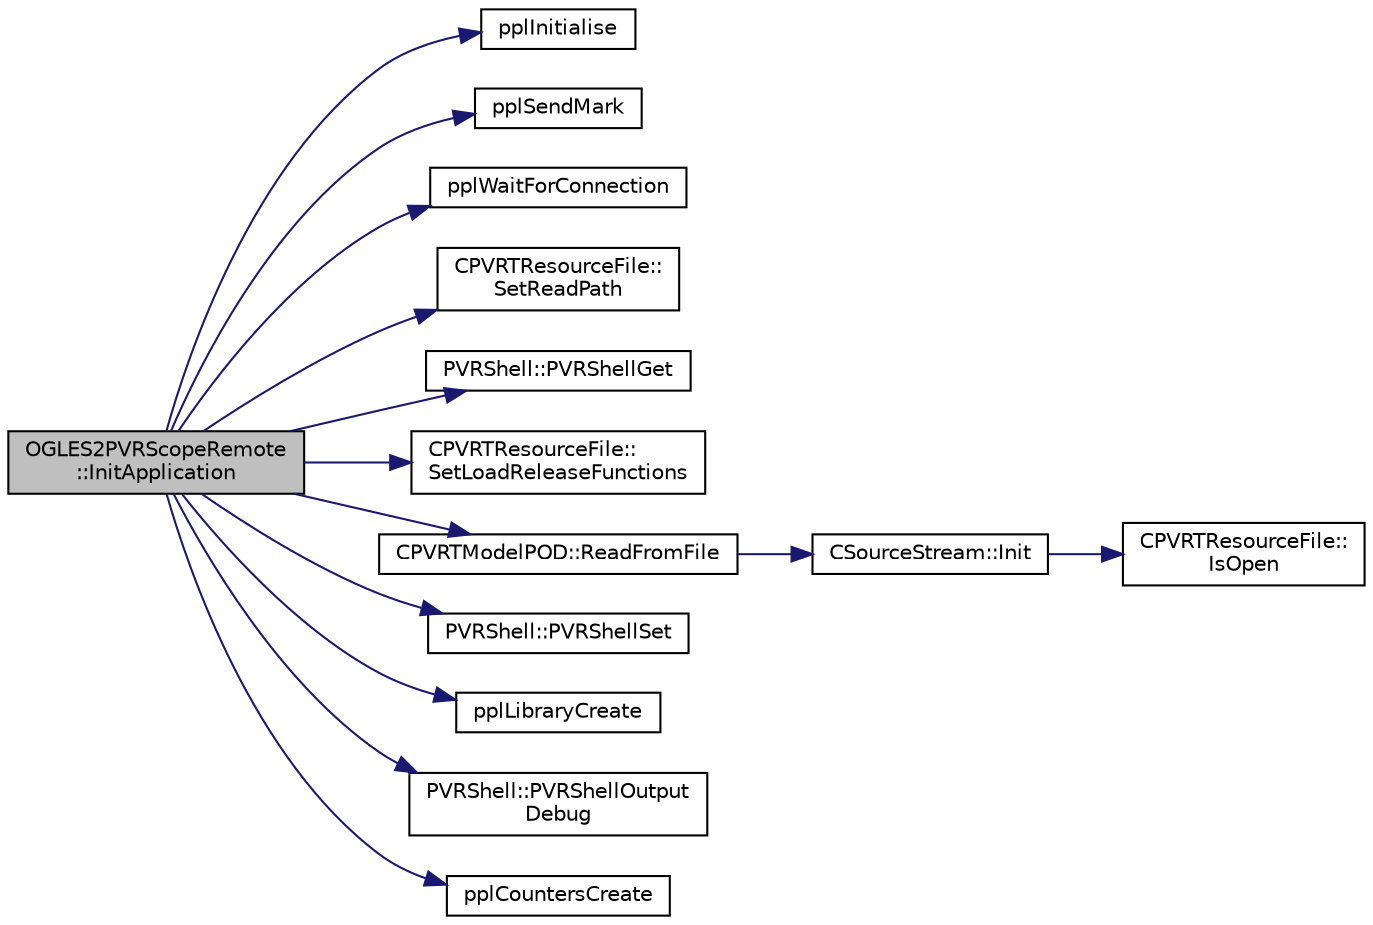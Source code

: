digraph "OGLES2PVRScopeRemote::InitApplication"
{
  edge [fontname="Helvetica",fontsize="10",labelfontname="Helvetica",labelfontsize="10"];
  node [fontname="Helvetica",fontsize="10",shape=record];
  rankdir="LR";
  Node1 [label="OGLES2PVRScopeRemote\l::InitApplication",height=0.2,width=0.4,color="black", fillcolor="grey75", style="filled", fontcolor="black"];
  Node1 -> Node2 [color="midnightblue",fontsize="10",style="solid",fontname="Helvetica"];
  Node2 [label="pplInitialise",height=0.2,width=0.4,color="black", fillcolor="white", style="filled",URL="$group___scope_comms.html#gac78024eaa66a39bc546e9a1b15529e3d",tooltip="Initialise PVRScopeComms. "];
  Node1 -> Node3 [color="midnightblue",fontsize="10",style="solid",fontname="Helvetica"];
  Node3 [label="pplSendMark",height=0.2,width=0.4,color="black", fillcolor="white", style="filled",URL="$group___scope_comms.html#ga855d70bb07956fd9ddc1feced46c5015",tooltip="Send a time-stamped string marker to be displayed in PVRTune. "];
  Node1 -> Node4 [color="midnightblue",fontsize="10",style="solid",fontname="Helvetica"];
  Node4 [label="pplWaitForConnection",height=0.2,width=0.4,color="black", fillcolor="white", style="filled",URL="$group___scope_comms.html#ga498873ebc2d0513afe3c141dd43a75c6",tooltip="Optional function. Sleeps until there is a connection to PVRPerfServer, or time-out. Normally, each thread will wait for its own connection, and each time-out will naturally happen in parallel. But if a thread happens to have multiple connections, N, then waiting for them all [in serial] with time-out M would take N*M ms if they were all to time-out (e.g. PVRPerfServer is not running); therefore this function, is designed to allow an entire array of connections to be waited upon simultaneously. "];
  Node1 -> Node5 [color="midnightblue",fontsize="10",style="solid",fontname="Helvetica"];
  Node5 [label="CPVRTResourceFile::\lSetReadPath",height=0.2,width=0.4,color="black", fillcolor="white", style="filled",URL="$class_c_p_v_r_t_resource_file.html#a0e289bb7f281f32af4497d26753f577c",tooltip="Sets the read path. "];
  Node1 -> Node6 [color="midnightblue",fontsize="10",style="solid",fontname="Helvetica"];
  Node6 [label="PVRShell::PVRShellGet",height=0.2,width=0.4,color="black", fillcolor="white", style="filled",URL="$class_p_v_r_shell.html#ad58b00376cdae7a8aeea41fc17367bfd",tooltip="This function is used to get parameters from the PVRShell. It can be called from anywhere in the prog..."];
  Node1 -> Node7 [color="midnightblue",fontsize="10",style="solid",fontname="Helvetica"];
  Node7 [label="CPVRTResourceFile::\lSetLoadReleaseFunctions",height=0.2,width=0.4,color="black", fillcolor="white", style="filled",URL="$class_c_p_v_r_t_resource_file.html#a798c5394174550e8c18e3113c9485fce",tooltip="This function is used to override the CPVRTResource file loading functions. If you pass NULL in as th..."];
  Node1 -> Node8 [color="midnightblue",fontsize="10",style="solid",fontname="Helvetica"];
  Node8 [label="CPVRTModelPOD::ReadFromFile",height=0.2,width=0.4,color="black", fillcolor="white", style="filled",URL="$class_c_p_v_r_t_model_p_o_d.html#abe43b961eabe1c9db94545b97c84c71f",tooltip="Loads the specified \".POD\" file; returns the scene in pScene. This structure must later be destroyed ..."];
  Node8 -> Node9 [color="midnightblue",fontsize="10",style="solid",fontname="Helvetica"];
  Node9 [label="CSourceStream::Init",height=0.2,width=0.4,color="black", fillcolor="white", style="filled",URL="$class_c_source_stream.html#ab0ebb0e543b50e391d1e73a8cf40162e"];
  Node9 -> Node10 [color="midnightblue",fontsize="10",style="solid",fontname="Helvetica"];
  Node10 [label="CPVRTResourceFile::\lIsOpen",height=0.2,width=0.4,color="black", fillcolor="white", style="filled",URL="$class_c_p_v_r_t_resource_file.html#a484df820e9829438c0601bbc0aef7797",tooltip="Is the file open. "];
  Node1 -> Node11 [color="midnightblue",fontsize="10",style="solid",fontname="Helvetica"];
  Node11 [label="PVRShell::PVRShellSet",height=0.2,width=0.4,color="black", fillcolor="white", style="filled",URL="$class_p_v_r_shell.html#afe4052dde87d659948defdd63529eee6",tooltip="This function is used to pass preferences to the PVRShell. If used, this function must be called from..."];
  Node1 -> Node12 [color="midnightblue",fontsize="10",style="solid",fontname="Helvetica"];
  Node12 [label="pplLibraryCreate",height=0.2,width=0.4,color="black", fillcolor="white", style="filled",URL="$group___scope_comms.html#ga7d0601be52b7dc4079aa48f91df78070",tooltip="Create a library of remotely editable items. "];
  Node1 -> Node13 [color="midnightblue",fontsize="10",style="solid",fontname="Helvetica"];
  Node13 [label="PVRShell::PVRShellOutput\lDebug",height=0.2,width=0.4,color="black", fillcolor="white", style="filled",URL="$class_p_v_r_shell.html#a143d693b1c6e373b29485c1be51d1010",tooltip="Writes the resultant string to the debug output (e.g. using printf(), OutputDebugString(), ...). Check the SDK release notes for details on how the string is output. "];
  Node1 -> Node14 [color="midnightblue",fontsize="10",style="solid",fontname="Helvetica"];
  Node14 [label="pplCountersCreate",height=0.2,width=0.4,color="black", fillcolor="white", style="filled",URL="$group___scope_comms.html#gaa885071a93f7e490ecc35f9e127eef99",tooltip="Specify the number of custom counters and their definitions. "];
}
